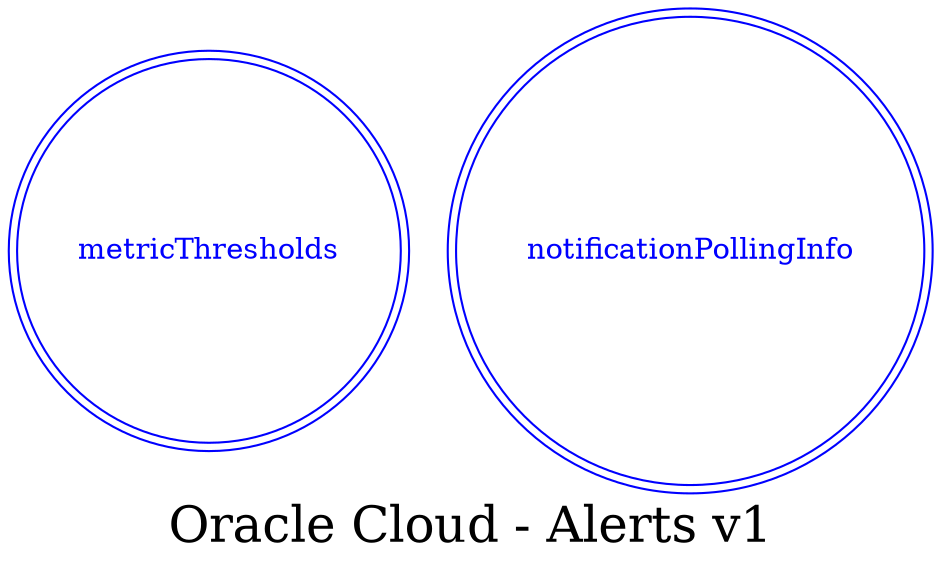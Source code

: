 digraph LexiconGraph {
graph[label="Oracle Cloud - Alerts v1", fontsize=24]
splines=true
"metricThresholds" [color=blue, fontcolor=blue, shape=doublecircle]
"notificationPollingInfo" [color=blue, fontcolor=blue, shape=doublecircle]
}
